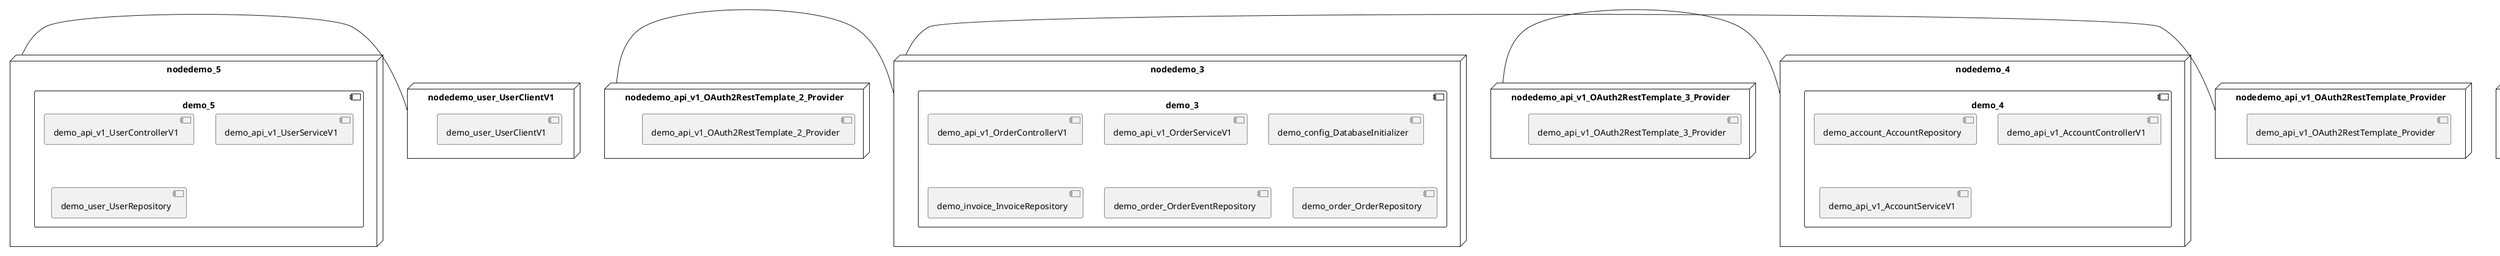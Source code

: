 @startuml
skinparam fixCircleLabelOverlapping true
skinparam componentStyle uml2
node nodedemo {
component demo {
[demo_api_v1_CatalogControllerV1] [[kbastani-spring-cloud-event-sourcing-example.system#_CPyqlC3iEe-5e7gqrixOVA]]
[demo_api_v1_CatalogServiceV1] [[kbastani-spring-cloud-event-sourcing-example.system#_CPyqlC3iEe-5e7gqrixOVA]]
[demo_catalog_CatalogInfoRepository] [[kbastani-spring-cloud-event-sourcing-example.system#_CPyqlC3iEe-5e7gqrixOVA]]
}
}
node nodedemo_2 {
component demo_2 {
[demo_UserController] [[kbastani-spring-cloud-event-sourcing-example.system#_CPyqlC3iEe-5e7gqrixOVA]]
[demo_UserRepository] [[kbastani-spring-cloud-event-sourcing-example.system#_CPyqlC3iEe-5e7gqrixOVA]]
[demo_UserService] [[kbastani-spring-cloud-event-sourcing-example.system#_CPyqlC3iEe-5e7gqrixOVA]]
[demo_login_UserController] [[kbastani-spring-cloud-event-sourcing-example.system#_CPyqlC3iEe-5e7gqrixOVA]]
}
}
node nodedemo_3 {
component demo_3 {
[demo_api_v1_OrderControllerV1] [[kbastani-spring-cloud-event-sourcing-example.system#_CPyqlC3iEe-5e7gqrixOVA]]
[demo_api_v1_OrderServiceV1] [[kbastani-spring-cloud-event-sourcing-example.system#_CPyqlC3iEe-5e7gqrixOVA]]
[demo_config_DatabaseInitializer] [[kbastani-spring-cloud-event-sourcing-example.system#_CPyqlC3iEe-5e7gqrixOVA]]
[demo_invoice_InvoiceRepository] [[kbastani-spring-cloud-event-sourcing-example.system#_CPyqlC3iEe-5e7gqrixOVA]]
[demo_order_OrderEventRepository] [[kbastani-spring-cloud-event-sourcing-example.system#_CPyqlC3iEe-5e7gqrixOVA]]
[demo_order_OrderRepository] [[kbastani-spring-cloud-event-sourcing-example.system#_CPyqlC3iEe-5e7gqrixOVA]]
}
}
node nodedemo_4 {
component demo_4 {
[demo_account_AccountRepository] [[kbastani-spring-cloud-event-sourcing-example.system#_CPyqlC3iEe-5e7gqrixOVA]]
[demo_api_v1_AccountControllerV1] [[kbastani-spring-cloud-event-sourcing-example.system#_CPyqlC3iEe-5e7gqrixOVA]]
[demo_api_v1_AccountServiceV1] [[kbastani-spring-cloud-event-sourcing-example.system#_CPyqlC3iEe-5e7gqrixOVA]]
}
}
node nodedemo_5 {
component demo_5 {
[demo_api_v1_UserControllerV1] [[kbastani-spring-cloud-event-sourcing-example.system#_CPyqlC3iEe-5e7gqrixOVA]]
[demo_api_v1_UserServiceV1] [[kbastani-spring-cloud-event-sourcing-example.system#_CPyqlC3iEe-5e7gqrixOVA]]
[demo_user_UserRepository] [[kbastani-spring-cloud-event-sourcing-example.system#_CPyqlC3iEe-5e7gqrixOVA]]
}
}
node nodedemo_6 {
component demo_6 {
[DatabaseInitializer] [[kbastani-spring-cloud-event-sourcing-example.system#_CPyqlC3iEe-5e7gqrixOVA]]
}
}
node nodedemo_7 {
component demo_7 {
[demo_api_v1_ShoppingCartControllerV1] [[kbastani-spring-cloud-event-sourcing-example.system#_CPyqlC3iEe-5e7gqrixOVA]]
[demo_api_v1_ShoppingCartServiceV1] [[kbastani-spring-cloud-event-sourcing-example.system#_CPyqlC3iEe-5e7gqrixOVA]]
[demo_cart_CartEventRepository] [[kbastani-spring-cloud-event-sourcing-example.system#_CPyqlC3iEe-5e7gqrixOVA]]
}
}
node nodedemo_v1 {
component demo_v1 {
[demo_v1_InventoryControllerV1] [[kbastani-spring-cloud-event-sourcing-example.system#_CPyqlC3iEe-5e7gqrixOVA]]
[demo_v1_InventoryServiceV1] [[kbastani-spring-cloud-event-sourcing-example.system#_CPyqlC3iEe-5e7gqrixOVA]]
}
}
node nodedemo_api_v1_OAuth2RestTemplate_2_Provider {
[demo_api_v1_OAuth2RestTemplate_2_Provider] [[kbastani-spring-cloud-event-sourcing-example.system#_CPyqlC3iEe-5e7gqrixOVA]]
}
node nodedemo_api_v1_OAuth2RestTemplate_3_Provider {
[demo_api_v1_OAuth2RestTemplate_3_Provider] [[kbastani-spring-cloud-event-sourcing-example.system#_CPyqlC3iEe-5e7gqrixOVA]]
}
node nodedemo_api_v1_OAuth2RestTemplate_Provider {
[demo_api_v1_OAuth2RestTemplate_Provider] [[kbastani-spring-cloud-event-sourcing-example.system#_CPyqlC3iEe-5e7gqrixOVA]]
}
node nodedemo_api_v1_RestTemplate_2_Provider {
[demo_api_v1_RestTemplate_2_Provider] [[kbastani-spring-cloud-event-sourcing-example.system#_CPyqlC3iEe-5e7gqrixOVA]]
}
node nodedemo_api_v1_RestTemplate_Provider {
[demo_api_v1_RestTemplate_Provider] [[kbastani-spring-cloud-event-sourcing-example.system#_CPyqlC3iEe-5e7gqrixOVA]]
}
node nodedemo_inventory_InventoryRepository_Provider {
[demo_inventory_InventoryRepository_Provider] [[kbastani-spring-cloud-event-sourcing-example.system#_CPyqlC3iEe-5e7gqrixOVA]]
}
node nodedemo_login_AuthenticationManager_Provider {
[demo_login_AuthenticationManager_Provider] [[kbastani-spring-cloud-event-sourcing-example.system#_CPyqlC3iEe-5e7gqrixOVA]]
}
node nodedemo_login_ClientDetailsService_Provider {
[demo_login_ClientDetailsService_Provider] [[kbastani-spring-cloud-event-sourcing-example.system#_CPyqlC3iEe-5e7gqrixOVA]]
}
node nodedemo_login_HttpSessionSecurityContextRepository_Provider {
[demo_login_HttpSessionSecurityContextRepository_Provider] [[kbastani-spring-cloud-event-sourcing-example.system#_CPyqlC3iEe-5e7gqrixOVA]]
}
node nodedemo_login_LoginController {
[demo_login_LoginController] [[kbastani-spring-cloud-event-sourcing-example.system#_CPyqlC3iEe-5e7gqrixOVA]]
}
node nodedemo_product_ProductRepository_Provider {
[demo_product_ProductRepository_Provider] [[kbastani-spring-cloud-event-sourcing-example.system#_CPyqlC3iEe-5e7gqrixOVA]]
}
node nodedemo_user_UserClientV1 {
[demo_user_UserClientV1] [[kbastani-spring-cloud-event-sourcing-example.system#_CPyqlC3iEe-5e7gqrixOVA]]
}
node nodedemo_v1_Session_Provider {
[demo_v1_Session_Provider] [[kbastani-spring-cloud-event-sourcing-example.system#_CPyqlC3iEe-5e7gqrixOVA]]
}
[nodedemo_5] - [nodedemo_user_UserClientV1]
[nodedemo_api_v1_OAuth2RestTemplate_2_Provider] - [nodedemo_3]
[nodedemo_api_v1_OAuth2RestTemplate_3_Provider] - [nodedemo_4]
[nodedemo_api_v1_OAuth2RestTemplate_Provider] - [nodedemo_3]
[nodedemo_api_v1_RestTemplate_2_Provider] - [nodedemo_7]
[nodedemo_api_v1_RestTemplate_Provider] - [nodedemo]
[nodedemo_inventory_InventoryRepository_Provider] - [nodedemo_v1]
[nodedemo_login_AuthenticationManager_Provider] - [nodedemo_login_LoginController]
[nodedemo_login_ClientDetailsService_Provider] - [nodedemo_login_LoginController]
[nodedemo_login_HttpSessionSecurityContextRepository_Provider] - [nodedemo_login_LoginController]
[nodedemo_product_ProductRepository_Provider] - [nodedemo_v1]
[nodedemo_v1_Session_Provider] - [nodedemo_v1]

@enduml
